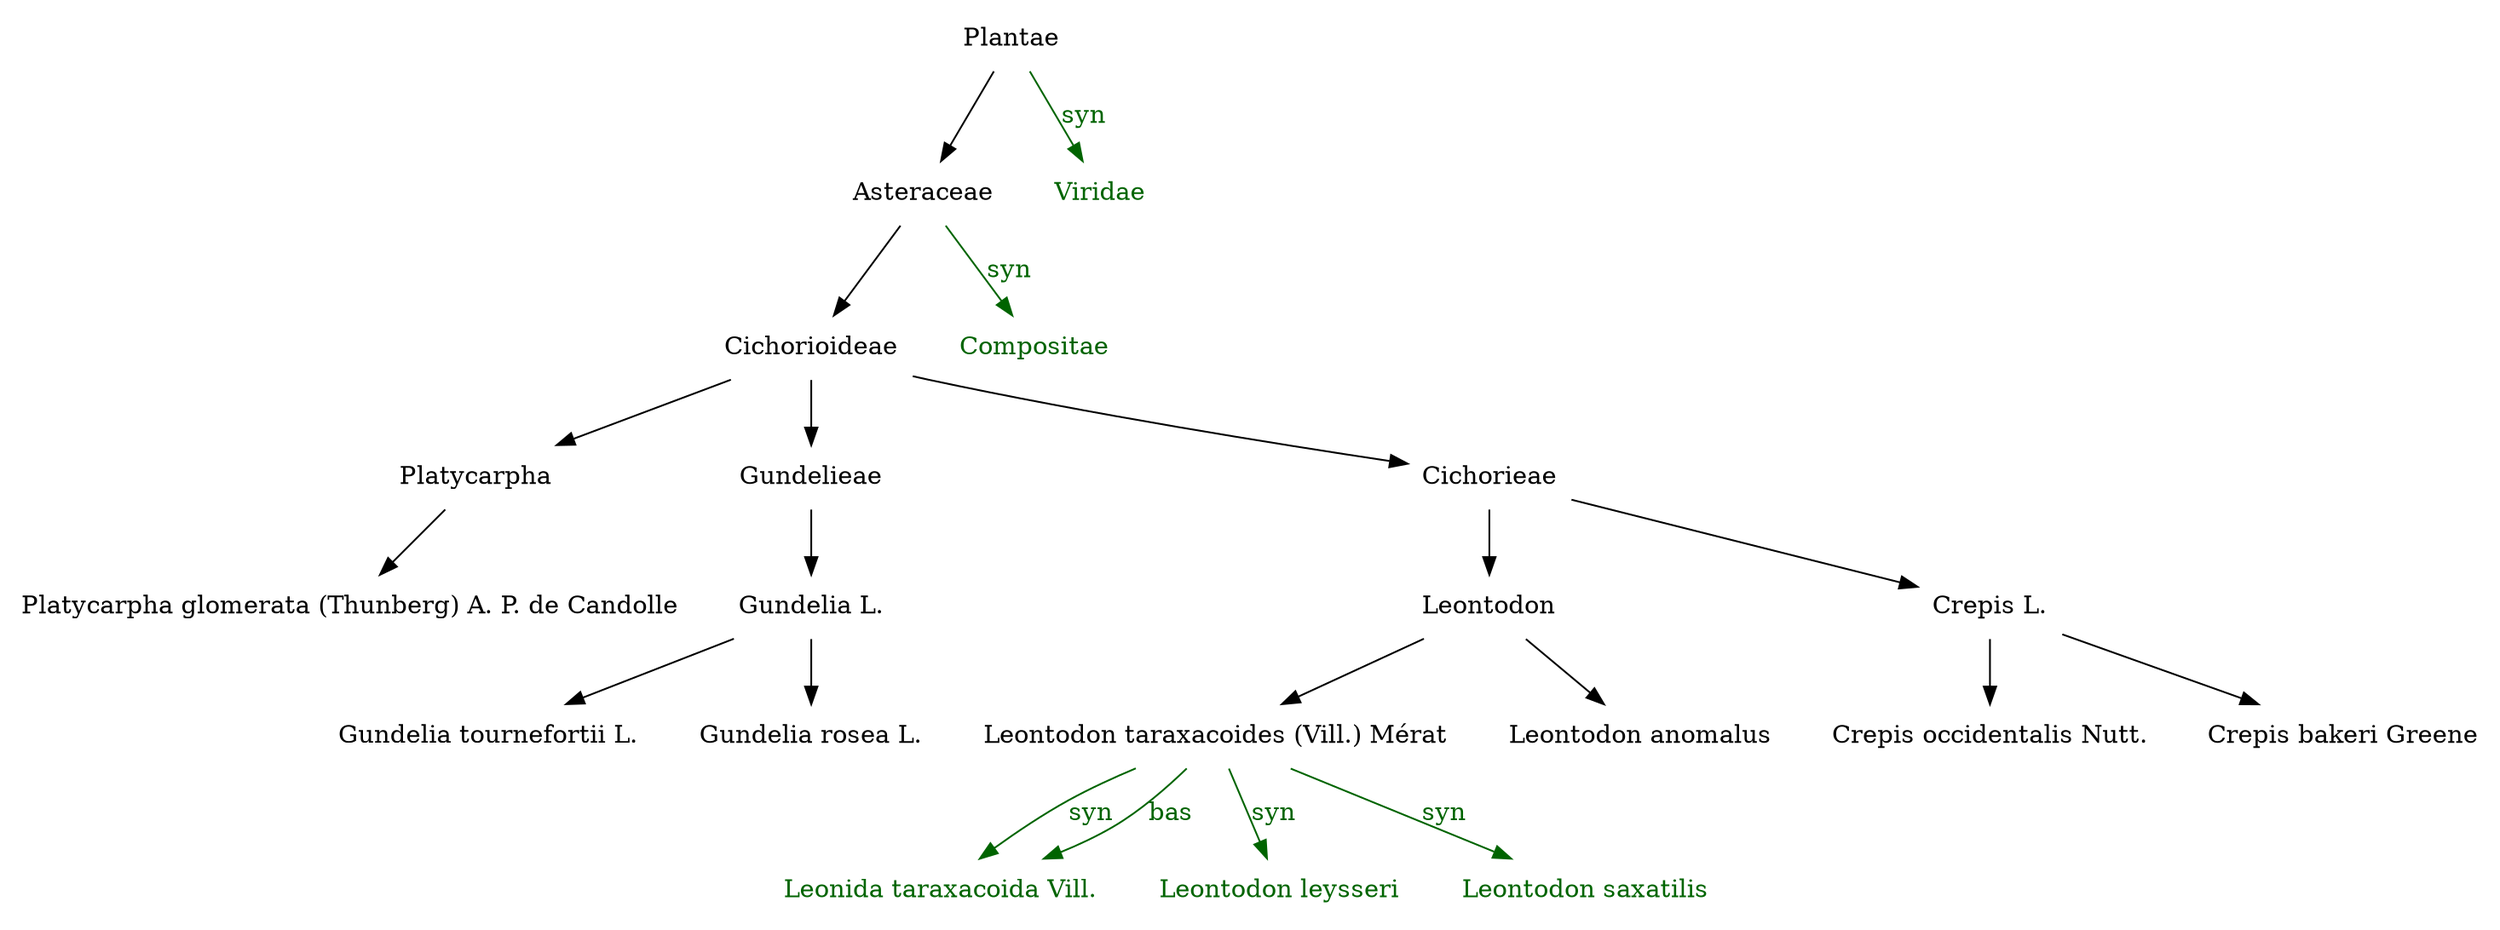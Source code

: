 digraph G {
  node [shape=plaintext]

  n0  [label="Plantae"]
  n0 -> n2
  n1  [label="Viridae", fontcolor=darkgreen]
  n0 -> n1  [color=darkgreen, fontcolor=darkgreen, label=syn]
  n2  [label="Asteraceae"]
  n2 -> n4
  n3  [label="Compositae", fontcolor=darkgreen]
  n2 -> n3  [color=darkgreen, fontcolor=darkgreen, label=syn]
  n4  [label="Cichorioideae"]
  n4 -> n7
  n4 -> n6
  n4 -> n5
  n5  [label="Cichorieae"]
  n5 -> n9
  n5 -> n8
  n8  [label="Crepis L."]
  n8 -> n13
  n8 -> n12
  n12  [label="Crepis bakeri Greene"]
  n13  [label="Crepis occidentalis Nutt."]
  n9  [label="Leontodon"]
  n9 -> n15
  n9 -> n14
  n14  [label="Leontodon anomalus"]
  n15  [label="Leontodon taraxacoides (Vill.) Mérat"]
  n18  [label="Leonida taraxacoida Vill.", fontcolor=darkgreen]
  n15 -> n18  [color=darkgreen, fontcolor=darkgreen, label=syn]
  n15 -> n18  [color=darkgreen, fontcolor=darkgreen, label=bas]
  n16  [label="Leontodon leysseri", fontcolor=darkgreen]
  n15 -> n16  [color=darkgreen, fontcolor=darkgreen, label=syn]
  n17  [label="Leontodon saxatilis", fontcolor=darkgreen]
  n15 -> n17  [color=darkgreen, fontcolor=darkgreen, label=syn]
  n6  [label="Gundelieae"]
  n6 -> n10
  n10  [label="Gundelia L."]
  n10 -> n20
  n10 -> n19
  n19  [label="Gundelia rosea L."]
  n20  [label="Gundelia tournefortii L."]
  n7  [label="Platycarpha"]
  n7 -> n11
  n11  [label="Platycarpha glomerata (Thunberg) A. P. de Candolle"]
}
